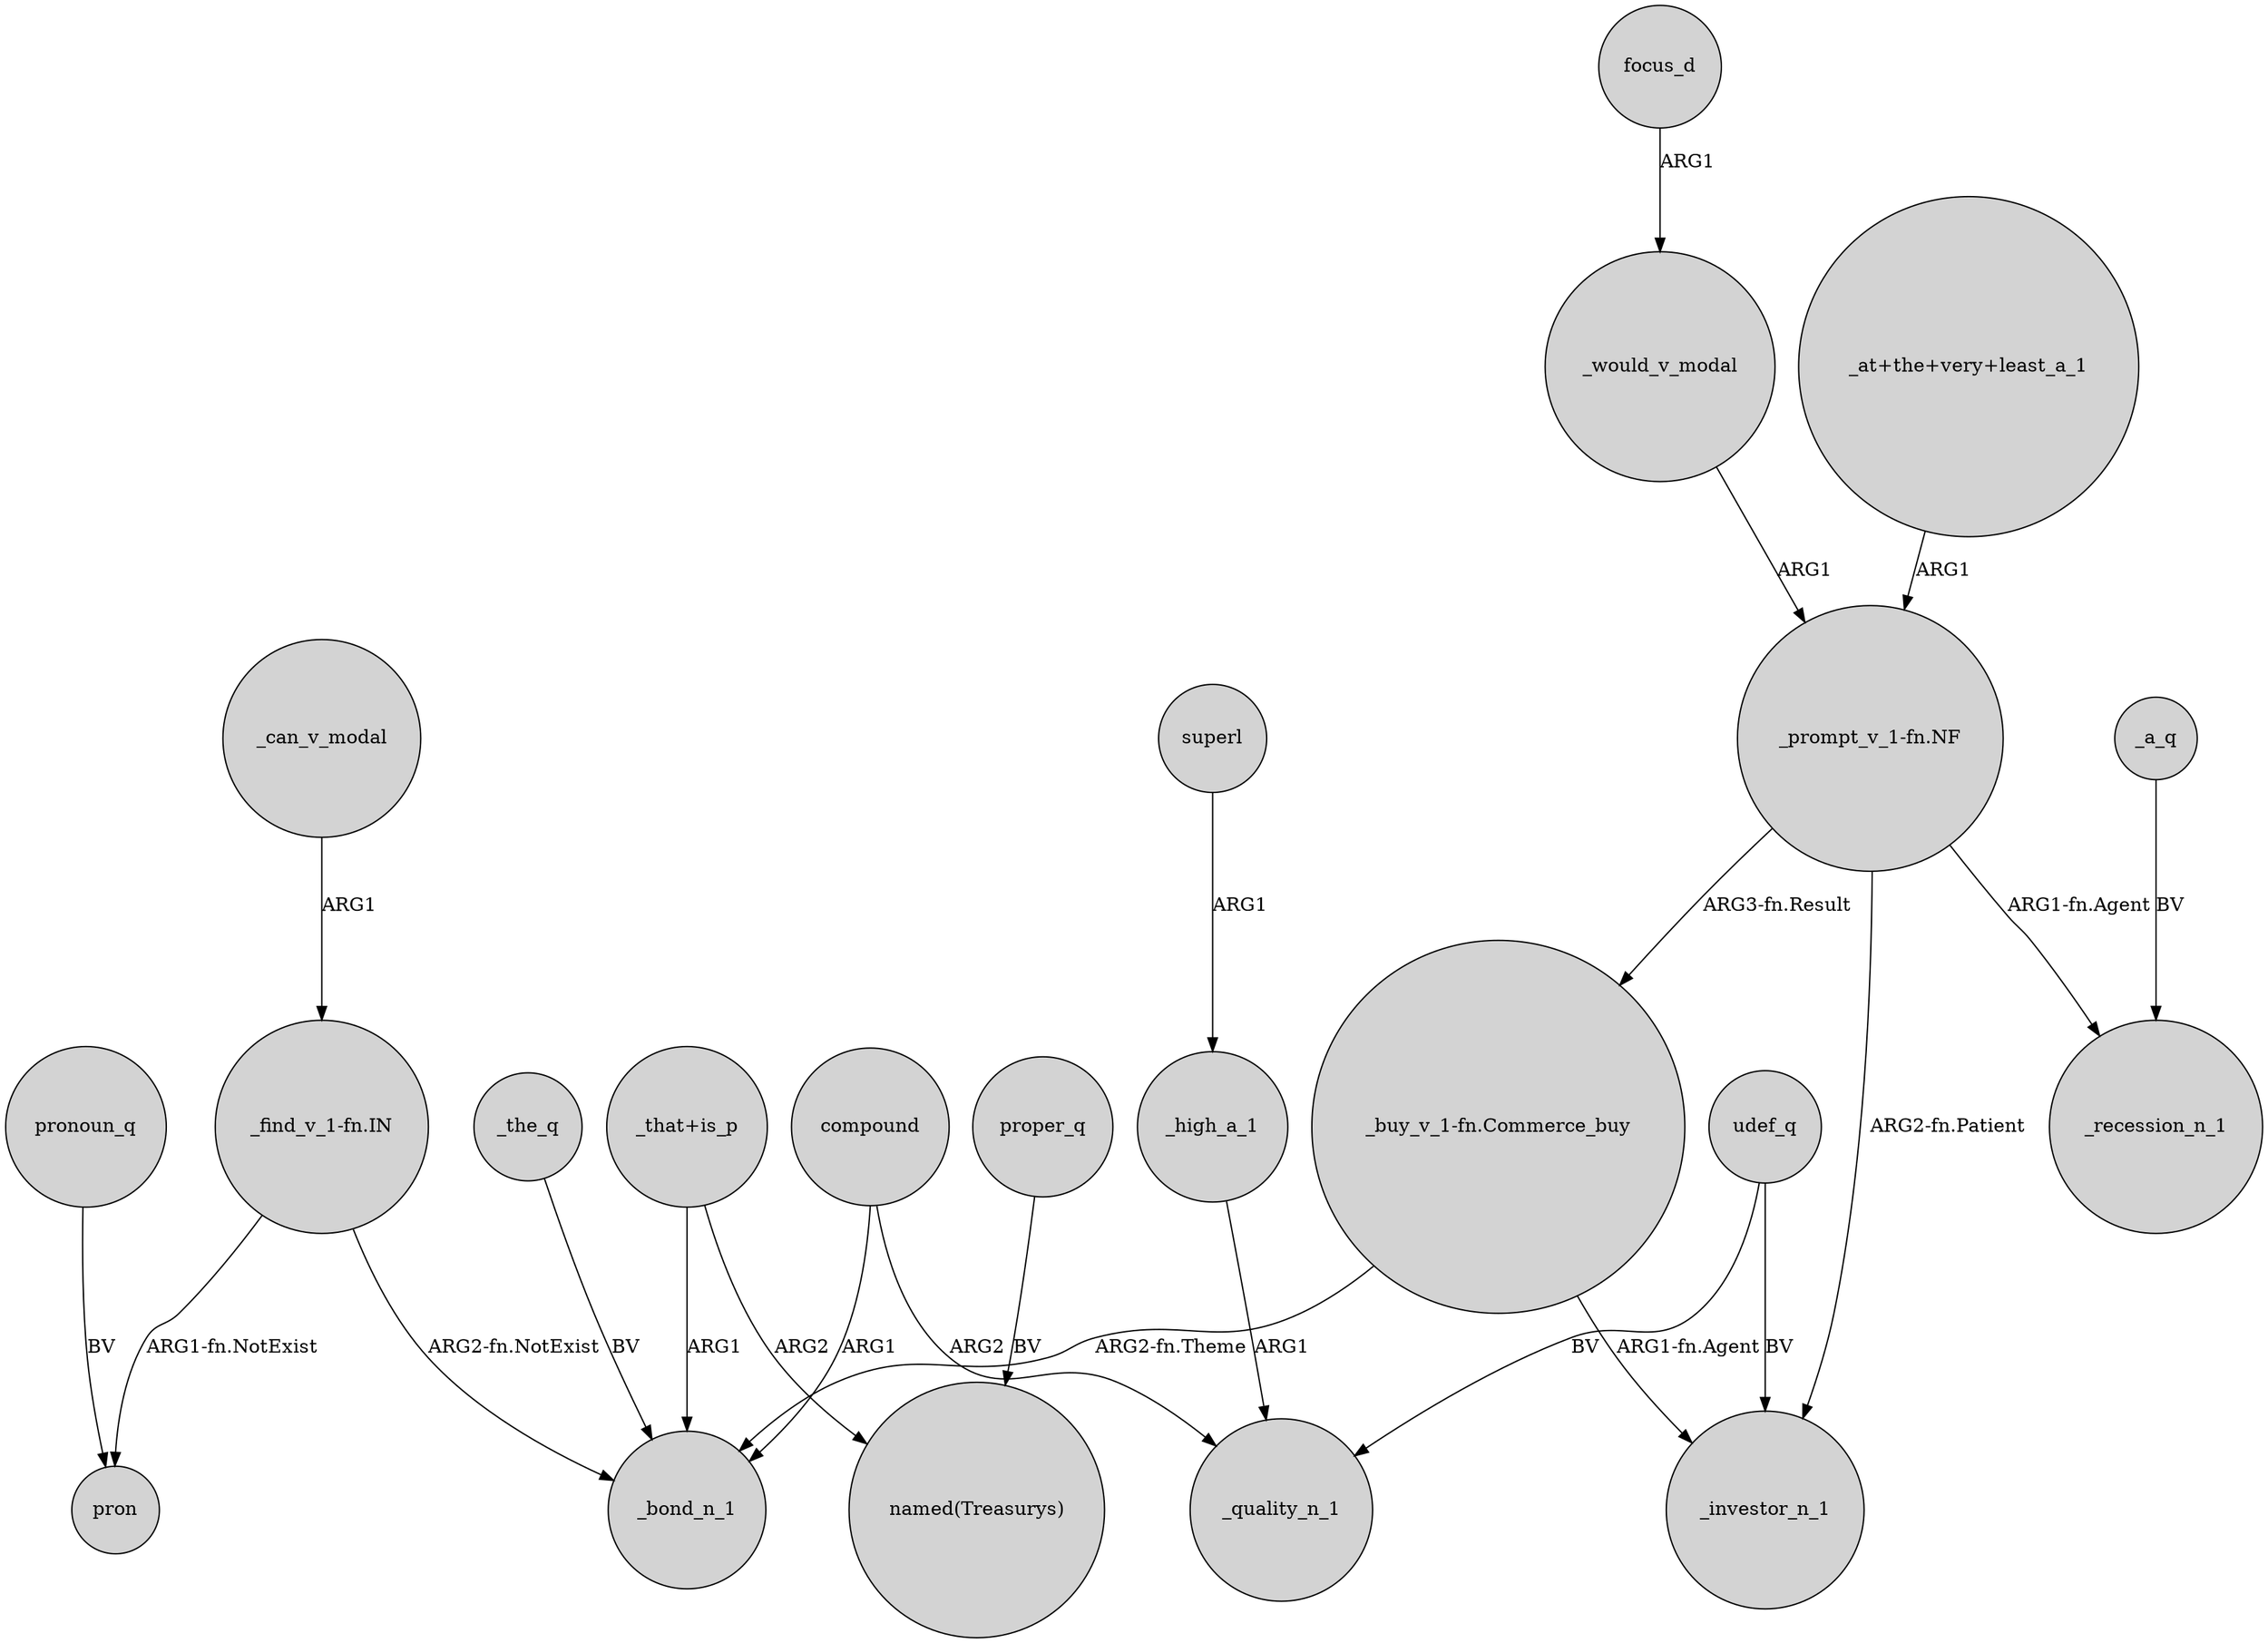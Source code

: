 digraph {
	node [shape=circle style=filled]
	"_find_v_1-fn.IN" -> pron [label="ARG1-fn.NotExist"]
	udef_q -> _quality_n_1 [label=BV]
	"_prompt_v_1-fn.NF" -> _investor_n_1 [label="ARG2-fn.Patient"]
	udef_q -> _investor_n_1 [label=BV]
	"_that+is_p" -> "named(Treasurys)" [label=ARG2]
	superl -> _high_a_1 [label=ARG1]
	compound -> _bond_n_1 [label=ARG1]
	compound -> _quality_n_1 [label=ARG2]
	"_that+is_p" -> _bond_n_1 [label=ARG1]
	_can_v_modal -> "_find_v_1-fn.IN" [label=ARG1]
	pronoun_q -> pron [label=BV]
	"_buy_v_1-fn.Commerce_buy" -> _investor_n_1 [label="ARG1-fn.Agent"]
	_the_q -> _bond_n_1 [label=BV]
	"_find_v_1-fn.IN" -> _bond_n_1 [label="ARG2-fn.NotExist"]
	"_buy_v_1-fn.Commerce_buy" -> _bond_n_1 [label="ARG2-fn.Theme"]
	_high_a_1 -> _quality_n_1 [label=ARG1]
	_a_q -> _recession_n_1 [label=BV]
	"_prompt_v_1-fn.NF" -> "_buy_v_1-fn.Commerce_buy" [label="ARG3-fn.Result"]
	_would_v_modal -> "_prompt_v_1-fn.NF" [label=ARG1]
	"_at+the+very+least_a_1" -> "_prompt_v_1-fn.NF" [label=ARG1]
	"_prompt_v_1-fn.NF" -> _recession_n_1 [label="ARG1-fn.Agent"]
	proper_q -> "named(Treasurys)" [label=BV]
	focus_d -> _would_v_modal [label=ARG1]
}
